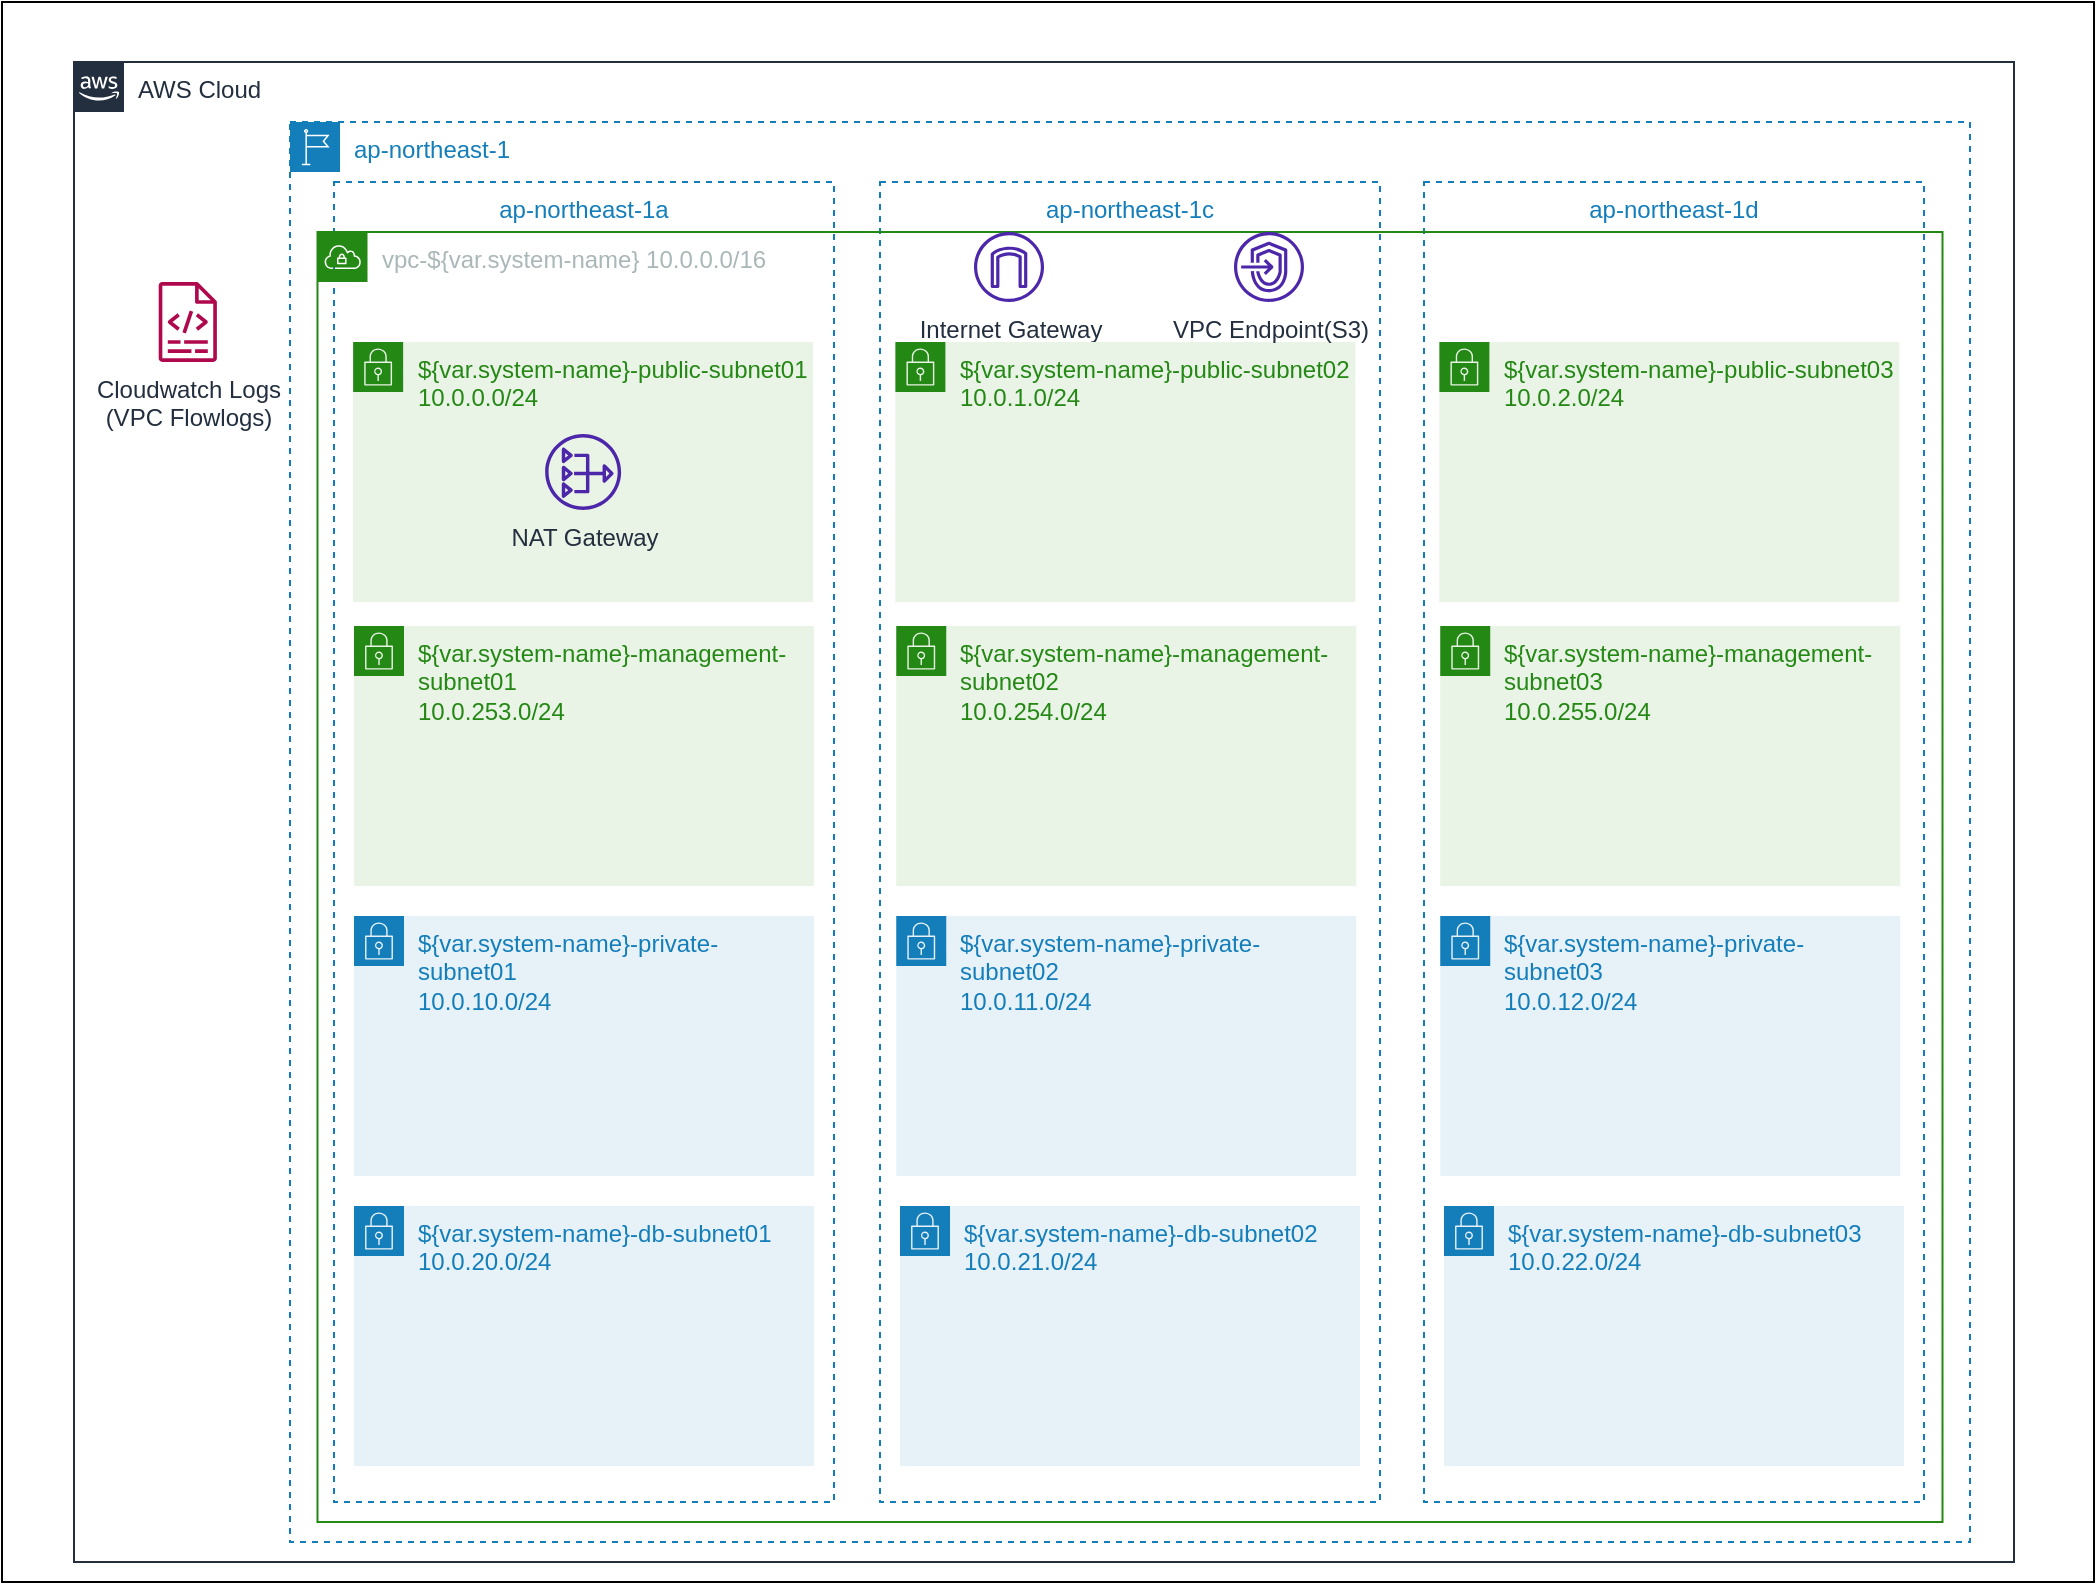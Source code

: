 <mxfile version="18.0.1" type="device"><diagram id="4NWCGA0mBt6hLFfbs0sy" name="Page-1"><mxGraphModel dx="1422" dy="705" grid="1" gridSize="10" guides="1" tooltips="1" connect="1" arrows="1" fold="1" page="1" pageScale="1" pageWidth="827" pageHeight="1169" math="0" shadow="0"><root><mxCell id="0"/><mxCell id="1" parent="0"/><mxCell id="_heMushaDNBs8quzeNvG-19" value="" style="rounded=0;whiteSpace=wrap;html=1;" parent="1" vertex="1"><mxGeometry x="44" y="40" width="1046" height="790" as="geometry"/></mxCell><mxCell id="vHOkfMocXVd43fNa7QPl-1" value="AWS Cloud" style="points=[[0,0],[0.25,0],[0.5,0],[0.75,0],[1,0],[1,0.25],[1,0.5],[1,0.75],[1,1],[0.75,1],[0.5,1],[0.25,1],[0,1],[0,0.75],[0,0.5],[0,0.25]];outlineConnect=0;gradientColor=none;html=1;whiteSpace=wrap;fontSize=12;fontStyle=0;container=1;pointerEvents=0;collapsible=0;recursiveResize=0;shape=mxgraph.aws4.group;grIcon=mxgraph.aws4.group_aws_cloud_alt;strokeColor=#232F3E;fillColor=none;verticalAlign=top;align=left;spacingLeft=30;fontColor=#232F3E;dashed=0;" parent="1" vertex="1"><mxGeometry x="80" y="70" width="970" height="750" as="geometry"/></mxCell><mxCell id="vHOkfMocXVd43fNa7QPl-2" value="ap-northeast-1" style="points=[[0,0],[0.25,0],[0.5,0],[0.75,0],[1,0],[1,0.25],[1,0.5],[1,0.75],[1,1],[0.75,1],[0.5,1],[0.25,1],[0,1],[0,0.75],[0,0.5],[0,0.25]];outlineConnect=0;gradientColor=none;html=1;whiteSpace=wrap;fontSize=12;fontStyle=0;container=1;pointerEvents=0;collapsible=0;recursiveResize=0;shape=mxgraph.aws4.group;grIcon=mxgraph.aws4.group_region;strokeColor=#147EBA;fillColor=none;verticalAlign=top;align=left;spacingLeft=30;fontColor=#147EBA;dashed=1;" parent="vHOkfMocXVd43fNa7QPl-1" vertex="1"><mxGeometry x="108" y="30" width="840" height="710" as="geometry"/></mxCell><mxCell id="vHOkfMocXVd43fNa7QPl-3" value="ap-northeast-1a" style="fillColor=none;strokeColor=#147EBA;dashed=1;verticalAlign=top;fontStyle=0;fontColor=#147EBA;" parent="vHOkfMocXVd43fNa7QPl-2" vertex="1"><mxGeometry x="22" y="30" width="250" height="660" as="geometry"/></mxCell><mxCell id="vHOkfMocXVd43fNa7QPl-4" value="ap-northeast-1c" style="fillColor=none;strokeColor=#147EBA;dashed=1;verticalAlign=top;fontStyle=0;fontColor=#147EBA;" parent="vHOkfMocXVd43fNa7QPl-2" vertex="1"><mxGeometry x="295" y="30" width="250" height="660" as="geometry"/></mxCell><mxCell id="vHOkfMocXVd43fNa7QPl-5" value="ap-northeast-1d" style="fillColor=none;strokeColor=#147EBA;dashed=1;verticalAlign=top;fontStyle=0;fontColor=#147EBA;" parent="vHOkfMocXVd43fNa7QPl-2" vertex="1"><mxGeometry x="567" y="30" width="250" height="660" as="geometry"/></mxCell><mxCell id="_heMushaDNBs8quzeNvG-1" value="vpc-${var.system-name} 10.0.0.0/16" style="points=[[0,0],[0.25,0],[0.5,0],[0.75,0],[1,0],[1,0.25],[1,0.5],[1,0.75],[1,1],[0.75,1],[0.5,1],[0.25,1],[0,1],[0,0.75],[0,0.5],[0,0.25]];outlineConnect=0;gradientColor=none;html=1;whiteSpace=wrap;fontSize=12;fontStyle=0;container=1;pointerEvents=0;collapsible=0;recursiveResize=0;shape=mxgraph.aws4.group;grIcon=mxgraph.aws4.group_vpc;strokeColor=#248814;fillColor=none;verticalAlign=top;align=left;spacingLeft=30;fontColor=#AAB7B8;dashed=0;" parent="vHOkfMocXVd43fNa7QPl-2" vertex="1"><mxGeometry x="13.75" y="55" width="812.5" height="645" as="geometry"/></mxCell><mxCell id="_heMushaDNBs8quzeNvG-9" value="${var.system-name}-private-subnet02&lt;br&gt;10.0.11.0/24" style="points=[[0,0],[0.25,0],[0.5,0],[0.75,0],[1,0],[1,0.25],[1,0.5],[1,0.75],[1,1],[0.75,1],[0.5,1],[0.25,1],[0,1],[0,0.75],[0,0.5],[0,0.25]];outlineConnect=0;gradientColor=none;html=1;whiteSpace=wrap;fontSize=12;fontStyle=0;container=1;pointerEvents=0;collapsible=0;recursiveResize=0;shape=mxgraph.aws4.group;grIcon=mxgraph.aws4.group_security_group;grStroke=0;strokeColor=#147EBA;fillColor=#E6F2F8;verticalAlign=top;align=left;spacingLeft=30;fontColor=#147EBA;dashed=0;" parent="_heMushaDNBs8quzeNvG-1" vertex="1"><mxGeometry x="289.38" y="342" width="230" height="130" as="geometry"/></mxCell><mxCell id="_heMushaDNBs8quzeNvG-12" value="${var.system-name}-db-subnet02&lt;br&gt;10.0.21.0/24" style="points=[[0,0],[0.25,0],[0.5,0],[0.75,0],[1,0],[1,0.25],[1,0.5],[1,0.75],[1,1],[0.75,1],[0.5,1],[0.25,1],[0,1],[0,0.75],[0,0.5],[0,0.25]];outlineConnect=0;gradientColor=none;html=1;whiteSpace=wrap;fontSize=12;fontStyle=0;container=1;pointerEvents=0;collapsible=0;recursiveResize=0;shape=mxgraph.aws4.group;grIcon=mxgraph.aws4.group_security_group;grStroke=0;strokeColor=#147EBA;fillColor=#E6F2F8;verticalAlign=top;align=left;spacingLeft=30;fontColor=#147EBA;dashed=0;" parent="_heMushaDNBs8quzeNvG-1" vertex="1"><mxGeometry x="291.25" y="487" width="230" height="130" as="geometry"/></mxCell><mxCell id="_heMushaDNBs8quzeNvG-3" value="${var.system-name}-management-subnet02&lt;br&gt;10.0.254.0/24" style="points=[[0,0],[0.25,0],[0.5,0],[0.75,0],[1,0],[1,0.25],[1,0.5],[1,0.75],[1,1],[0.75,1],[0.5,1],[0.25,1],[0,1],[0,0.75],[0,0.5],[0,0.25]];outlineConnect=0;gradientColor=none;html=1;whiteSpace=wrap;fontSize=12;fontStyle=0;container=1;pointerEvents=0;collapsible=0;recursiveResize=0;shape=mxgraph.aws4.group;grIcon=mxgraph.aws4.group_security_group;grStroke=0;strokeColor=#248814;fillColor=#E9F3E6;verticalAlign=top;align=left;spacingLeft=30;fontColor=#248814;dashed=0;rotation=0;" parent="_heMushaDNBs8quzeNvG-1" vertex="1"><mxGeometry x="289.38" y="197" width="230" height="130" as="geometry"/></mxCell><mxCell id="_heMushaDNBs8quzeNvG-4" value="${var.system-name}-management-subnet03&lt;br&gt;10.0.255.0/24" style="points=[[0,0],[0.25,0],[0.5,0],[0.75,0],[1,0],[1,0.25],[1,0.5],[1,0.75],[1,1],[0.75,1],[0.5,1],[0.25,1],[0,1],[0,0.75],[0,0.5],[0,0.25]];outlineConnect=0;gradientColor=none;html=1;whiteSpace=wrap;fontSize=12;fontStyle=0;container=1;pointerEvents=0;collapsible=0;recursiveResize=0;shape=mxgraph.aws4.group;grIcon=mxgraph.aws4.group_security_group;grStroke=0;strokeColor=#248814;fillColor=#E9F3E6;verticalAlign=top;align=left;spacingLeft=30;fontColor=#248814;dashed=0;rotation=0;" parent="_heMushaDNBs8quzeNvG-1" vertex="1"><mxGeometry x="561.37" y="197" width="230" height="130" as="geometry"/></mxCell><mxCell id="_heMushaDNBs8quzeNvG-10" value="${var.system-name}-private-subnet03&lt;br&gt;10.0.12.0/24" style="points=[[0,0],[0.25,0],[0.5,0],[0.75,0],[1,0],[1,0.25],[1,0.5],[1,0.75],[1,1],[0.75,1],[0.5,1],[0.25,1],[0,1],[0,0.75],[0,0.5],[0,0.25]];outlineConnect=0;gradientColor=none;html=1;whiteSpace=wrap;fontSize=12;fontStyle=0;container=1;pointerEvents=0;collapsible=0;recursiveResize=0;shape=mxgraph.aws4.group;grIcon=mxgraph.aws4.group_security_group;grStroke=0;strokeColor=#147EBA;fillColor=#E6F2F8;verticalAlign=top;align=left;spacingLeft=30;fontColor=#147EBA;dashed=0;" parent="_heMushaDNBs8quzeNvG-1" vertex="1"><mxGeometry x="561.37" y="342" width="230" height="130" as="geometry"/></mxCell><mxCell id="_heMushaDNBs8quzeNvG-13" value="${var.system-name}-db-subnet03&lt;br&gt;10.0.22.0/24" style="points=[[0,0],[0.25,0],[0.5,0],[0.75,0],[1,0],[1,0.25],[1,0.5],[1,0.75],[1,1],[0.75,1],[0.5,1],[0.25,1],[0,1],[0,0.75],[0,0.5],[0,0.25]];outlineConnect=0;gradientColor=none;html=1;whiteSpace=wrap;fontSize=12;fontStyle=0;container=1;pointerEvents=0;collapsible=0;recursiveResize=0;shape=mxgraph.aws4.group;grIcon=mxgraph.aws4.group_security_group;grStroke=0;strokeColor=#147EBA;fillColor=#E6F2F8;verticalAlign=top;align=left;spacingLeft=30;fontColor=#147EBA;dashed=0;" parent="_heMushaDNBs8quzeNvG-1" vertex="1"><mxGeometry x="563.25" y="487" width="230" height="130" as="geometry"/></mxCell><mxCell id="_heMushaDNBs8quzeNvG-14" value="Internet Gateway" style="sketch=0;outlineConnect=0;fontColor=#232F3E;gradientColor=none;fillColor=#4D27AA;strokeColor=none;dashed=0;verticalLabelPosition=bottom;verticalAlign=top;align=center;html=1;fontSize=12;fontStyle=0;aspect=fixed;pointerEvents=1;shape=mxgraph.aws4.internet_gateway;" parent="_heMushaDNBs8quzeNvG-1" vertex="1"><mxGeometry x="328.25" width="35" height="35" as="geometry"/></mxCell><mxCell id="kqAzL3a9Fc982Y7WEGeg-6" value="${var.system-name}-public-subnet02&lt;br&gt;10.0.1.0/24" style="points=[[0,0],[0.25,0],[0.5,0],[0.75,0],[1,0],[1,0.25],[1,0.5],[1,0.75],[1,1],[0.75,1],[0.5,1],[0.25,1],[0,1],[0,0.75],[0,0.5],[0,0.25]];outlineConnect=0;gradientColor=none;html=1;whiteSpace=wrap;fontSize=12;fontStyle=0;container=1;pointerEvents=0;collapsible=0;recursiveResize=0;shape=mxgraph.aws4.group;grIcon=mxgraph.aws4.group_security_group;grStroke=0;strokeColor=#248814;fillColor=#E9F3E6;verticalAlign=top;align=left;spacingLeft=30;fontColor=#248814;dashed=0;rotation=0;" vertex="1" parent="_heMushaDNBs8quzeNvG-1"><mxGeometry x="288.95" y="55" width="230" height="130" as="geometry"/></mxCell><mxCell id="kqAzL3a9Fc982Y7WEGeg-7" value="${var.system-name}-public-subnet03&lt;br&gt;10.0.2.0/24" style="points=[[0,0],[0.25,0],[0.5,0],[0.75,0],[1,0],[1,0.25],[1,0.5],[1,0.75],[1,1],[0.75,1],[0.5,1],[0.25,1],[0,1],[0,0.75],[0,0.5],[0,0.25]];outlineConnect=0;gradientColor=none;html=1;whiteSpace=wrap;fontSize=12;fontStyle=0;container=1;pointerEvents=0;collapsible=0;recursiveResize=0;shape=mxgraph.aws4.group;grIcon=mxgraph.aws4.group_security_group;grStroke=0;strokeColor=#248814;fillColor=#E9F3E6;verticalAlign=top;align=left;spacingLeft=30;fontColor=#248814;dashed=0;rotation=0;" vertex="1" parent="_heMushaDNBs8quzeNvG-1"><mxGeometry x="560.94" y="55" width="230" height="130" as="geometry"/></mxCell><mxCell id="kqAzL3a9Fc982Y7WEGeg-9" value="${var.system-name}-public-subnet01&lt;br&gt;10.0.0.0/24" style="points=[[0,0],[0.25,0],[0.5,0],[0.75,0],[1,0],[1,0.25],[1,0.5],[1,0.75],[1,1],[0.75,1],[0.5,1],[0.25,1],[0,1],[0,0.75],[0,0.5],[0,0.25]];outlineConnect=0;gradientColor=none;html=1;whiteSpace=wrap;fontSize=12;fontStyle=0;container=1;pointerEvents=0;collapsible=0;recursiveResize=0;shape=mxgraph.aws4.group;grIcon=mxgraph.aws4.group_security_group;grStroke=0;strokeColor=#248814;fillColor=#E9F3E6;verticalAlign=top;align=left;spacingLeft=30;fontColor=#248814;dashed=0;rotation=0;" vertex="1" parent="_heMushaDNBs8quzeNvG-1"><mxGeometry x="17.82" y="55" width="230" height="130" as="geometry"/></mxCell><mxCell id="kqAzL3a9Fc982Y7WEGeg-10" value="NAT Gateway" style="sketch=0;outlineConnect=0;fontColor=#232F3E;gradientColor=none;fillColor=#4D27AA;strokeColor=none;dashed=0;verticalLabelPosition=bottom;verticalAlign=top;align=center;html=1;fontSize=12;fontStyle=0;aspect=fixed;pointerEvents=1;shape=mxgraph.aws4.nat_gateway;" vertex="1" parent="kqAzL3a9Fc982Y7WEGeg-9"><mxGeometry x="96" y="46" width="38" height="38" as="geometry"/></mxCell><mxCell id="_heMushaDNBs8quzeNvG-2" value="${var.system-name}-management-subnet01&lt;br&gt;10.0.253.0/24" style="points=[[0,0],[0.25,0],[0.5,0],[0.75,0],[1,0],[1,0.25],[1,0.5],[1,0.75],[1,1],[0.75,1],[0.5,1],[0.25,1],[0,1],[0,0.75],[0,0.5],[0,0.25]];outlineConnect=0;gradientColor=none;html=1;whiteSpace=wrap;fontSize=12;fontStyle=0;container=1;pointerEvents=0;collapsible=0;recursiveResize=0;shape=mxgraph.aws4.group;grIcon=mxgraph.aws4.group_security_group;grStroke=0;strokeColor=#248814;fillColor=#E9F3E6;verticalAlign=top;align=left;spacingLeft=30;fontColor=#248814;dashed=0;rotation=0;" parent="vHOkfMocXVd43fNa7QPl-2" vertex="1"><mxGeometry x="32" y="252" width="230" height="130" as="geometry"/></mxCell><mxCell id="_heMushaDNBs8quzeNvG-11" value="${var.system-name}-db-subnet01&lt;br&gt;10.0.20.0/24" style="points=[[0,0],[0.25,0],[0.5,0],[0.75,0],[1,0],[1,0.25],[1,0.5],[1,0.75],[1,1],[0.75,1],[0.5,1],[0.25,1],[0,1],[0,0.75],[0,0.5],[0,0.25]];outlineConnect=0;gradientColor=none;html=1;whiteSpace=wrap;fontSize=12;fontStyle=0;container=1;pointerEvents=0;collapsible=0;recursiveResize=0;shape=mxgraph.aws4.group;grIcon=mxgraph.aws4.group_security_group;grStroke=0;strokeColor=#147EBA;fillColor=#E6F2F8;verticalAlign=top;align=left;spacingLeft=30;fontColor=#147EBA;dashed=0;" parent="vHOkfMocXVd43fNa7QPl-2" vertex="1"><mxGeometry x="32" y="542" width="230" height="130" as="geometry"/></mxCell><mxCell id="_heMushaDNBs8quzeNvG-5" value="${var.system-name}-private-subnet01&lt;br&gt;10.0.10.0/24" style="points=[[0,0],[0.25,0],[0.5,0],[0.75,0],[1,0],[1,0.25],[1,0.5],[1,0.75],[1,1],[0.75,1],[0.5,1],[0.25,1],[0,1],[0,0.75],[0,0.5],[0,0.25]];outlineConnect=0;gradientColor=none;html=1;whiteSpace=wrap;fontSize=12;fontStyle=0;container=1;pointerEvents=0;collapsible=0;recursiveResize=0;shape=mxgraph.aws4.group;grIcon=mxgraph.aws4.group_security_group;grStroke=0;strokeColor=#147EBA;fillColor=#E6F2F8;verticalAlign=top;align=left;spacingLeft=30;fontColor=#147EBA;dashed=0;" parent="vHOkfMocXVd43fNa7QPl-2" vertex="1"><mxGeometry x="32" y="397" width="230" height="130" as="geometry"/></mxCell><mxCell id="q5Ontj0LVSMMG1hK3Hj1-2" value="VPC Endpoint(S3)" style="sketch=0;outlineConnect=0;fontColor=#232F3E;gradientColor=none;fillColor=#4D27AA;strokeColor=none;dashed=0;verticalLabelPosition=bottom;verticalAlign=top;align=center;html=1;fontSize=12;fontStyle=0;aspect=fixed;pointerEvents=1;shape=mxgraph.aws4.endpoints;rotation=0;" parent="vHOkfMocXVd43fNa7QPl-2" vertex="1"><mxGeometry x="472" y="55" width="35" height="35" as="geometry"/></mxCell><mxCell id="_heMushaDNBs8quzeNvG-18" value="Cloudwatch Logs&lt;br&gt;(VPC Flowlogs)" style="sketch=0;outlineConnect=0;fontColor=#232F3E;gradientColor=none;fillColor=#B0084D;strokeColor=none;dashed=0;verticalLabelPosition=bottom;verticalAlign=top;align=center;html=1;fontSize=12;fontStyle=0;aspect=fixed;pointerEvents=1;shape=mxgraph.aws4.logs;" parent="vHOkfMocXVd43fNa7QPl-1" vertex="1"><mxGeometry x="30" y="110" width="53.79" height="40" as="geometry"/></mxCell></root></mxGraphModel></diagram></mxfile>